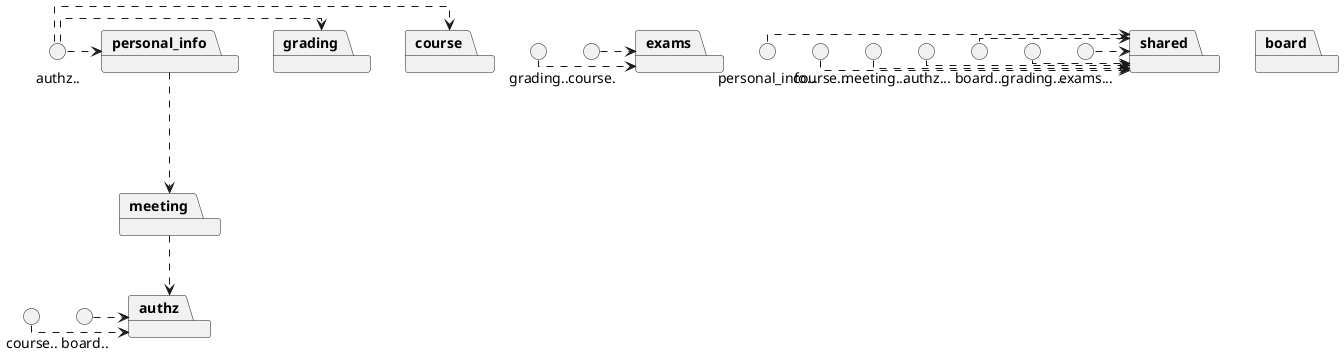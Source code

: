 @startuml

skinparam linetype ortho


package shared
package exams
package grading
package personal_info
package course
package meeting
package authz
package board

meeting ..> authz
personal_info ...> meeting
course...>authz
authz...>course
authz...>grading
authz...>personal_info
board...>authz
grading...>exams
course..>exams


personal_info....>shared
course....>shared
meeting....>shared
authz....>shared
board....>shared
grading....>shared
exams....>shared





@enduml